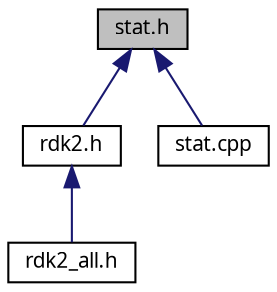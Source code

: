 digraph G
{
  edge [fontname="FreeSans.ttf",fontsize=10,labelfontname="FreeSans.ttf",labelfontsize=10];
  node [fontname="FreeSans.ttf",fontsize=10,shape=record];
  Node1 [label="stat.h",height=0.2,width=0.4,color="black", fillcolor="grey75", style="filled" fontcolor="black"];
  Node1 -> Node2 [dir=back,color="midnightblue",fontsize=10,style="solid",fontname="FreeSans.ttf"];
  Node2 [label="rdk2.h",height=0.2,width=0.4,color="black", fillcolor="white", style="filled",URL="$rdk2_8h-source.html"];
  Node2 -> Node3 [dir=back,color="midnightblue",fontsize=10,style="solid",fontname="FreeSans.ttf"];
  Node3 [label="rdk2_all.h",height=0.2,width=0.4,color="black", fillcolor="white", style="filled",URL="$rdk2__all_8h-source.html"];
  Node1 -> Node4 [dir=back,color="midnightblue",fontsize=10,style="solid",fontname="FreeSans.ttf"];
  Node4 [label="stat.cpp",height=0.2,width=0.4,color="black", fillcolor="white", style="filled",URL="$stat_8cpp-source.html"];
}

